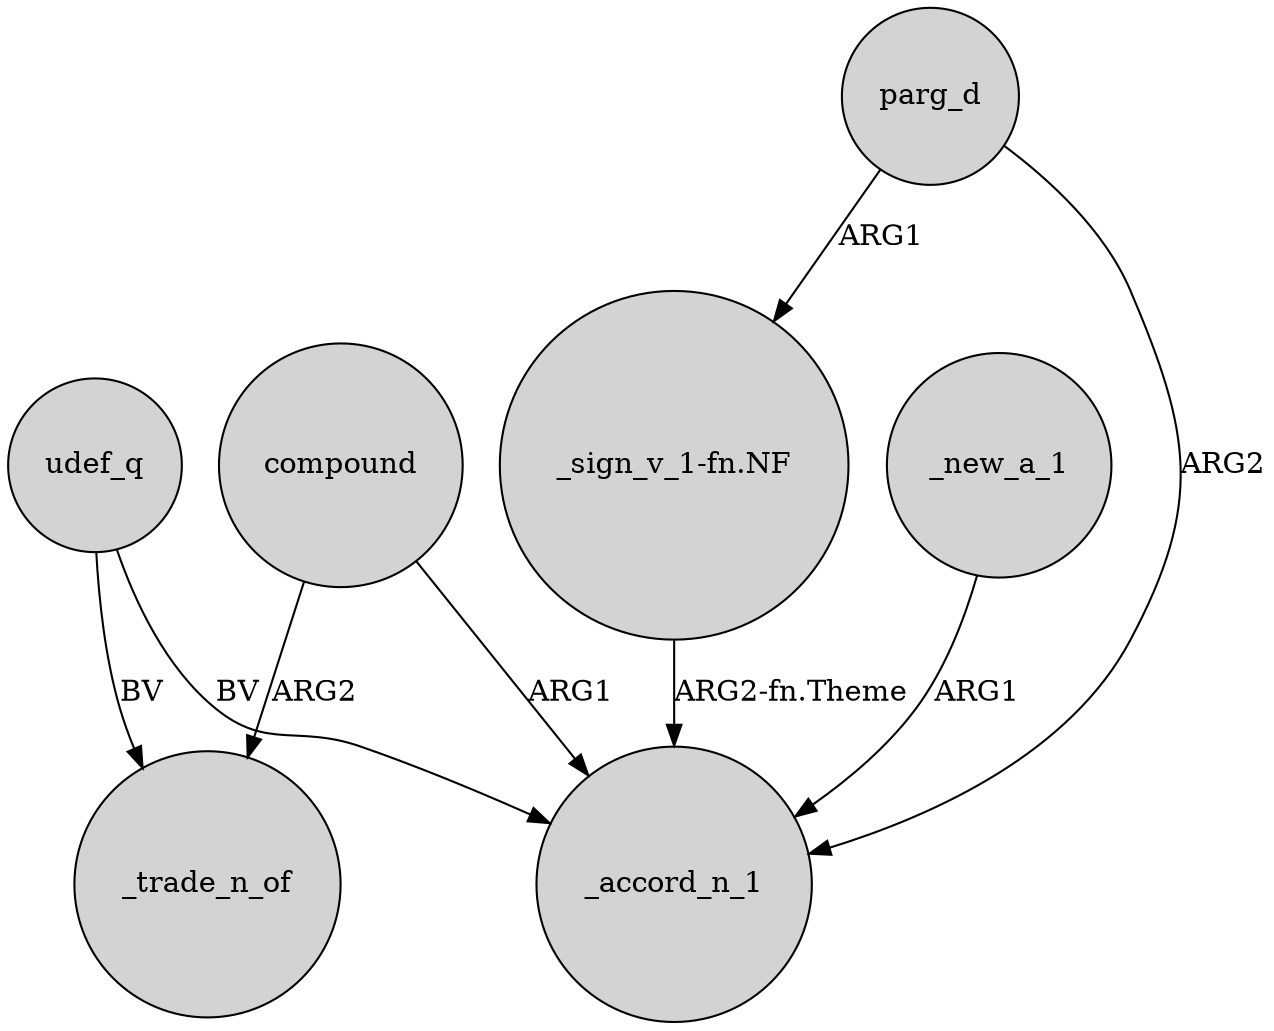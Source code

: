 digraph {
	node [shape=circle style=filled]
	_new_a_1 -> _accord_n_1 [label=ARG1]
	udef_q -> _accord_n_1 [label=BV]
	udef_q -> _trade_n_of [label=BV]
	compound -> _accord_n_1 [label=ARG1]
	parg_d -> "_sign_v_1-fn.NF" [label=ARG1]
	compound -> _trade_n_of [label=ARG2]
	parg_d -> _accord_n_1 [label=ARG2]
	"_sign_v_1-fn.NF" -> _accord_n_1 [label="ARG2-fn.Theme"]
}
